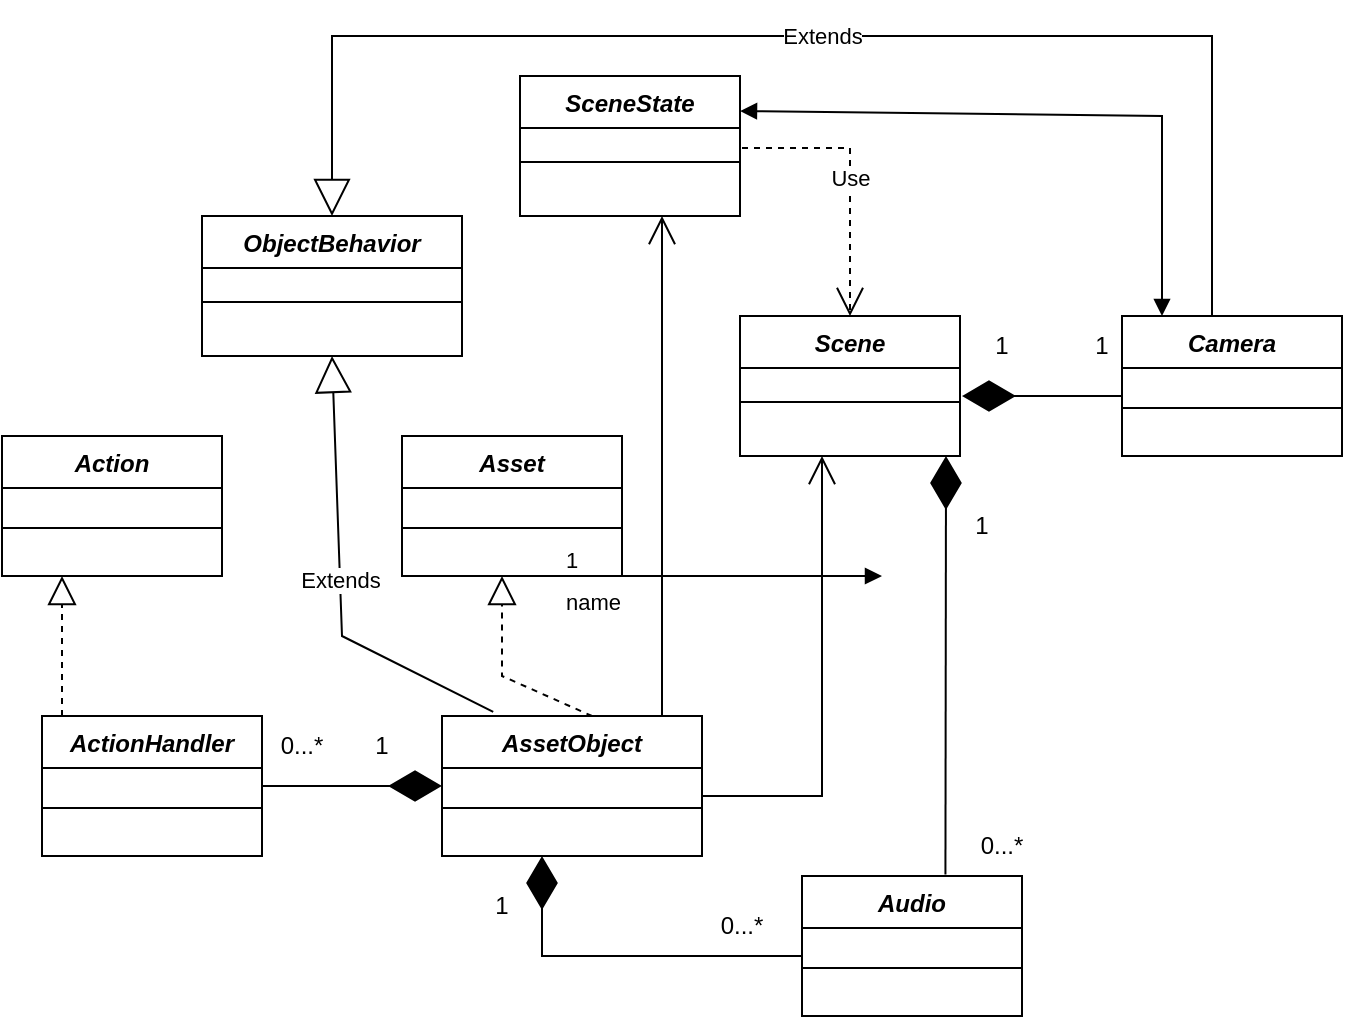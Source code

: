 <mxfile version="17.4.5" type="github">
  <diagram id="C5RBs43oDa-KdzZeNtuy" name="Page-1">
    <mxGraphModel dx="881" dy="593" grid="1" gridSize="10" guides="1" tooltips="1" connect="1" arrows="1" fold="1" page="1" pageScale="1" pageWidth="827" pageHeight="1169" math="0" shadow="0">
      <root>
        <mxCell id="WIyWlLk6GJQsqaUBKTNV-0" />
        <mxCell id="WIyWlLk6GJQsqaUBKTNV-1" parent="WIyWlLk6GJQsqaUBKTNV-0" />
        <mxCell id="zkfFHV4jXpPFQw0GAbJ--0" value="Scene" style="swimlane;fontStyle=3;align=center;verticalAlign=top;childLayout=stackLayout;horizontal=1;startSize=26;horizontalStack=0;resizeParent=1;resizeLast=0;collapsible=1;marginBottom=0;rounded=0;shadow=0;strokeWidth=1;" parent="WIyWlLk6GJQsqaUBKTNV-1" vertex="1">
          <mxGeometry x="519" y="160" width="110" height="70" as="geometry">
            <mxRectangle x="230" y="140" width="160" height="26" as="alternateBounds" />
          </mxGeometry>
        </mxCell>
        <mxCell id="zkfFHV4jXpPFQw0GAbJ--4" value="" style="line;html=1;strokeWidth=1;align=left;verticalAlign=middle;spacingTop=-1;spacingLeft=3;spacingRight=3;rotatable=0;labelPosition=right;points=[];portConstraint=eastwest;" parent="zkfFHV4jXpPFQw0GAbJ--0" vertex="1">
          <mxGeometry y="26" width="110" height="34" as="geometry" />
        </mxCell>
        <mxCell id="E-mT-LKmI_M9MyEz7AOM-1" value="Asset" style="swimlane;fontStyle=3;align=center;verticalAlign=top;childLayout=stackLayout;horizontal=1;startSize=26;horizontalStack=0;resizeParent=1;resizeLast=0;collapsible=1;marginBottom=0;rounded=0;shadow=0;strokeWidth=1;" vertex="1" parent="WIyWlLk6GJQsqaUBKTNV-1">
          <mxGeometry x="350" y="220" width="110" height="70" as="geometry">
            <mxRectangle x="230" y="140" width="160" height="26" as="alternateBounds" />
          </mxGeometry>
        </mxCell>
        <mxCell id="E-mT-LKmI_M9MyEz7AOM-2" value="" style="line;html=1;strokeWidth=1;align=left;verticalAlign=middle;spacingTop=-1;spacingLeft=3;spacingRight=3;rotatable=0;labelPosition=right;points=[];portConstraint=eastwest;" vertex="1" parent="E-mT-LKmI_M9MyEz7AOM-1">
          <mxGeometry y="26" width="110" height="40" as="geometry" />
        </mxCell>
        <mxCell id="E-mT-LKmI_M9MyEz7AOM-3" value="AssetObject" style="swimlane;fontStyle=3;align=center;verticalAlign=top;childLayout=stackLayout;horizontal=1;startSize=26;horizontalStack=0;resizeParent=1;resizeLast=0;collapsible=1;marginBottom=0;rounded=0;shadow=0;strokeWidth=1;" vertex="1" parent="WIyWlLk6GJQsqaUBKTNV-1">
          <mxGeometry x="370" y="360" width="130" height="70" as="geometry">
            <mxRectangle x="230" y="140" width="160" height="26" as="alternateBounds" />
          </mxGeometry>
        </mxCell>
        <mxCell id="E-mT-LKmI_M9MyEz7AOM-4" value="" style="line;html=1;strokeWidth=1;align=left;verticalAlign=middle;spacingTop=-1;spacingLeft=3;spacingRight=3;rotatable=0;labelPosition=right;points=[];portConstraint=eastwest;" vertex="1" parent="E-mT-LKmI_M9MyEz7AOM-3">
          <mxGeometry y="26" width="130" height="40" as="geometry" />
        </mxCell>
        <mxCell id="E-mT-LKmI_M9MyEz7AOM-8" value="" style="endArrow=block;dashed=1;endFill=0;endSize=12;html=1;rounded=0;" edge="1" parent="WIyWlLk6GJQsqaUBKTNV-1">
          <mxGeometry width="160" relative="1" as="geometry">
            <mxPoint x="445" y="360" as="sourcePoint" />
            <mxPoint x="400" y="290" as="targetPoint" />
            <Array as="points">
              <mxPoint x="400" y="340" />
            </Array>
          </mxGeometry>
        </mxCell>
        <mxCell id="E-mT-LKmI_M9MyEz7AOM-14" value="1" style="text;html=1;strokeColor=none;fillColor=none;align=center;verticalAlign=middle;whiteSpace=wrap;rounded=0;" vertex="1" parent="WIyWlLk6GJQsqaUBKTNV-1">
          <mxGeometry x="370" y="440" width="60" height="30" as="geometry" />
        </mxCell>
        <mxCell id="E-mT-LKmI_M9MyEz7AOM-16" value="Audio" style="swimlane;fontStyle=3;align=center;verticalAlign=top;childLayout=stackLayout;horizontal=1;startSize=26;horizontalStack=0;resizeParent=1;resizeLast=0;collapsible=1;marginBottom=0;rounded=0;shadow=0;strokeWidth=1;" vertex="1" parent="WIyWlLk6GJQsqaUBKTNV-1">
          <mxGeometry x="550" y="440" width="110" height="70" as="geometry">
            <mxRectangle x="230" y="140" width="160" height="26" as="alternateBounds" />
          </mxGeometry>
        </mxCell>
        <mxCell id="E-mT-LKmI_M9MyEz7AOM-17" value="" style="line;html=1;strokeWidth=1;align=left;verticalAlign=middle;spacingTop=-1;spacingLeft=3;spacingRight=3;rotatable=0;labelPosition=right;points=[];portConstraint=eastwest;" vertex="1" parent="E-mT-LKmI_M9MyEz7AOM-16">
          <mxGeometry y="26" width="110" height="40" as="geometry" />
        </mxCell>
        <mxCell id="E-mT-LKmI_M9MyEz7AOM-22" value="" style="endArrow=diamondThin;endFill=1;endSize=24;html=1;rounded=0;" edge="1" parent="WIyWlLk6GJQsqaUBKTNV-1">
          <mxGeometry width="160" relative="1" as="geometry">
            <mxPoint x="550" y="480" as="sourcePoint" />
            <mxPoint x="420" y="430" as="targetPoint" />
            <Array as="points">
              <mxPoint x="420" y="480" />
            </Array>
          </mxGeometry>
        </mxCell>
        <mxCell id="E-mT-LKmI_M9MyEz7AOM-24" value="0...*" style="text;html=1;strokeColor=none;fillColor=none;align=center;verticalAlign=middle;whiteSpace=wrap;rounded=0;" vertex="1" parent="WIyWlLk6GJQsqaUBKTNV-1">
          <mxGeometry x="490" y="450" width="60" height="30" as="geometry" />
        </mxCell>
        <mxCell id="E-mT-LKmI_M9MyEz7AOM-25" value="" style="endArrow=diamondThin;endFill=1;endSize=24;html=1;rounded=0;exitX=0.652;exitY=-0.01;exitDx=0;exitDy=0;exitPerimeter=0;" edge="1" parent="WIyWlLk6GJQsqaUBKTNV-1" source="E-mT-LKmI_M9MyEz7AOM-16">
          <mxGeometry width="160" relative="1" as="geometry">
            <mxPoint x="580" y="260" as="sourcePoint" />
            <mxPoint x="622" y="230" as="targetPoint" />
          </mxGeometry>
        </mxCell>
        <mxCell id="E-mT-LKmI_M9MyEz7AOM-26" value="0...*" style="text;html=1;strokeColor=none;fillColor=none;align=center;verticalAlign=middle;whiteSpace=wrap;rounded=0;" vertex="1" parent="WIyWlLk6GJQsqaUBKTNV-1">
          <mxGeometry x="620" y="410" width="60" height="30" as="geometry" />
        </mxCell>
        <mxCell id="E-mT-LKmI_M9MyEz7AOM-27" value="1" style="text;html=1;strokeColor=none;fillColor=none;align=center;verticalAlign=middle;whiteSpace=wrap;rounded=0;" vertex="1" parent="WIyWlLk6GJQsqaUBKTNV-1">
          <mxGeometry x="610" y="250" width="60" height="30" as="geometry" />
        </mxCell>
        <mxCell id="E-mT-LKmI_M9MyEz7AOM-31" value="ActionHandler" style="swimlane;fontStyle=3;align=center;verticalAlign=top;childLayout=stackLayout;horizontal=1;startSize=26;horizontalStack=0;resizeParent=1;resizeLast=0;collapsible=1;marginBottom=0;rounded=0;shadow=0;strokeWidth=1;" vertex="1" parent="WIyWlLk6GJQsqaUBKTNV-1">
          <mxGeometry x="170" y="360" width="110" height="70" as="geometry">
            <mxRectangle x="230" y="140" width="160" height="26" as="alternateBounds" />
          </mxGeometry>
        </mxCell>
        <mxCell id="E-mT-LKmI_M9MyEz7AOM-32" value="" style="line;html=1;strokeWidth=1;align=left;verticalAlign=middle;spacingTop=-1;spacingLeft=3;spacingRight=3;rotatable=0;labelPosition=right;points=[];portConstraint=eastwest;" vertex="1" parent="E-mT-LKmI_M9MyEz7AOM-31">
          <mxGeometry y="26" width="110" height="40" as="geometry" />
        </mxCell>
        <mxCell id="E-mT-LKmI_M9MyEz7AOM-35" value="" style="endArrow=diamondThin;endFill=1;endSize=24;html=1;rounded=0;exitX=1;exitY=0.5;exitDx=0;exitDy=0;entryX=0;entryY=0.5;entryDx=0;entryDy=0;" edge="1" parent="WIyWlLk6GJQsqaUBKTNV-1" source="E-mT-LKmI_M9MyEz7AOM-31" target="E-mT-LKmI_M9MyEz7AOM-3">
          <mxGeometry width="160" relative="1" as="geometry">
            <mxPoint x="390" y="350" as="sourcePoint" />
            <mxPoint x="550" y="350" as="targetPoint" />
          </mxGeometry>
        </mxCell>
        <mxCell id="E-mT-LKmI_M9MyEz7AOM-36" value="0...*" style="text;html=1;strokeColor=none;fillColor=none;align=center;verticalAlign=middle;whiteSpace=wrap;rounded=0;" vertex="1" parent="WIyWlLk6GJQsqaUBKTNV-1">
          <mxGeometry x="270" y="360" width="60" height="30" as="geometry" />
        </mxCell>
        <mxCell id="E-mT-LKmI_M9MyEz7AOM-37" value="1" style="text;html=1;strokeColor=none;fillColor=none;align=center;verticalAlign=middle;whiteSpace=wrap;rounded=0;" vertex="1" parent="WIyWlLk6GJQsqaUBKTNV-1">
          <mxGeometry x="310" y="360" width="60" height="30" as="geometry" />
        </mxCell>
        <mxCell id="E-mT-LKmI_M9MyEz7AOM-38" value="Camera" style="swimlane;fontStyle=3;align=center;verticalAlign=top;childLayout=stackLayout;horizontal=1;startSize=26;horizontalStack=0;resizeParent=1;resizeLast=0;collapsible=1;marginBottom=0;rounded=0;shadow=0;strokeWidth=1;" vertex="1" parent="WIyWlLk6GJQsqaUBKTNV-1">
          <mxGeometry x="710" y="160" width="110" height="70" as="geometry">
            <mxRectangle x="230" y="140" width="160" height="26" as="alternateBounds" />
          </mxGeometry>
        </mxCell>
        <mxCell id="E-mT-LKmI_M9MyEz7AOM-39" value="" style="line;html=1;strokeWidth=1;align=left;verticalAlign=middle;spacingTop=-1;spacingLeft=3;spacingRight=3;rotatable=0;labelPosition=right;points=[];portConstraint=eastwest;" vertex="1" parent="E-mT-LKmI_M9MyEz7AOM-38">
          <mxGeometry y="26" width="110" height="40" as="geometry" />
        </mxCell>
        <mxCell id="E-mT-LKmI_M9MyEz7AOM-40" value="Action" style="swimlane;fontStyle=3;align=center;verticalAlign=top;childLayout=stackLayout;horizontal=1;startSize=26;horizontalStack=0;resizeParent=1;resizeLast=0;collapsible=1;marginBottom=0;rounded=0;shadow=0;strokeWidth=1;" vertex="1" parent="WIyWlLk6GJQsqaUBKTNV-1">
          <mxGeometry x="150" y="220" width="110" height="70" as="geometry">
            <mxRectangle x="230" y="140" width="160" height="26" as="alternateBounds" />
          </mxGeometry>
        </mxCell>
        <mxCell id="E-mT-LKmI_M9MyEz7AOM-41" value="" style="line;html=1;strokeWidth=1;align=left;verticalAlign=middle;spacingTop=-1;spacingLeft=3;spacingRight=3;rotatable=0;labelPosition=right;points=[];portConstraint=eastwest;" vertex="1" parent="E-mT-LKmI_M9MyEz7AOM-40">
          <mxGeometry y="26" width="110" height="40" as="geometry" />
        </mxCell>
        <mxCell id="E-mT-LKmI_M9MyEz7AOM-42" value="" style="endArrow=block;dashed=1;endFill=0;endSize=12;html=1;rounded=0;exitX=0.5;exitY=0;exitDx=0;exitDy=0;entryX=0.5;entryY=1;entryDx=0;entryDy=0;" edge="1" parent="WIyWlLk6GJQsqaUBKTNV-1">
          <mxGeometry width="160" relative="1" as="geometry">
            <mxPoint x="180" y="360" as="sourcePoint" />
            <mxPoint x="180" y="290" as="targetPoint" />
          </mxGeometry>
        </mxCell>
        <mxCell id="E-mT-LKmI_M9MyEz7AOM-50" value="" style="endArrow=diamondThin;endFill=1;endSize=24;html=1;rounded=0;" edge="1" parent="WIyWlLk6GJQsqaUBKTNV-1">
          <mxGeometry width="160" relative="1" as="geometry">
            <mxPoint x="710" y="200" as="sourcePoint" />
            <mxPoint x="630" y="200" as="targetPoint" />
          </mxGeometry>
        </mxCell>
        <mxCell id="E-mT-LKmI_M9MyEz7AOM-51" value="1" style="text;html=1;strokeColor=none;fillColor=none;align=center;verticalAlign=middle;whiteSpace=wrap;rounded=0;" vertex="1" parent="WIyWlLk6GJQsqaUBKTNV-1">
          <mxGeometry x="670" y="160" width="60" height="30" as="geometry" />
        </mxCell>
        <mxCell id="E-mT-LKmI_M9MyEz7AOM-52" value="1" style="text;html=1;strokeColor=none;fillColor=none;align=center;verticalAlign=middle;whiteSpace=wrap;rounded=0;" vertex="1" parent="WIyWlLk6GJQsqaUBKTNV-1">
          <mxGeometry x="620" y="160" width="60" height="30" as="geometry" />
        </mxCell>
        <mxCell id="E-mT-LKmI_M9MyEz7AOM-63" value="ObjectBehavior" style="swimlane;fontStyle=3;align=center;verticalAlign=top;childLayout=stackLayout;horizontal=1;startSize=26;horizontalStack=0;resizeParent=1;resizeLast=0;collapsible=1;marginBottom=0;rounded=0;shadow=0;strokeWidth=1;" vertex="1" parent="WIyWlLk6GJQsqaUBKTNV-1">
          <mxGeometry x="250" y="110" width="130" height="70" as="geometry">
            <mxRectangle x="230" y="140" width="160" height="26" as="alternateBounds" />
          </mxGeometry>
        </mxCell>
        <mxCell id="E-mT-LKmI_M9MyEz7AOM-64" value="" style="line;html=1;strokeWidth=1;align=left;verticalAlign=middle;spacingTop=-1;spacingLeft=3;spacingRight=3;rotatable=0;labelPosition=right;points=[];portConstraint=eastwest;" vertex="1" parent="E-mT-LKmI_M9MyEz7AOM-63">
          <mxGeometry y="26" width="130" height="34" as="geometry" />
        </mxCell>
        <mxCell id="E-mT-LKmI_M9MyEz7AOM-70" value="Extends" style="endArrow=block;endSize=16;endFill=0;html=1;rounded=0;exitX=0.197;exitY=-0.029;exitDx=0;exitDy=0;entryX=0.5;entryY=1;entryDx=0;entryDy=0;exitPerimeter=0;" edge="1" parent="WIyWlLk6GJQsqaUBKTNV-1" source="E-mT-LKmI_M9MyEz7AOM-3" target="E-mT-LKmI_M9MyEz7AOM-63">
          <mxGeometry width="160" relative="1" as="geometry">
            <mxPoint x="360" y="270" as="sourcePoint" />
            <mxPoint x="360" y="160" as="targetPoint" />
            <Array as="points">
              <mxPoint x="320" y="320" />
            </Array>
          </mxGeometry>
        </mxCell>
        <mxCell id="E-mT-LKmI_M9MyEz7AOM-72" value="SceneState" style="swimlane;fontStyle=3;align=center;verticalAlign=top;childLayout=stackLayout;horizontal=1;startSize=26;horizontalStack=0;resizeParent=1;resizeLast=0;collapsible=1;marginBottom=0;rounded=0;shadow=0;strokeWidth=1;" vertex="1" parent="WIyWlLk6GJQsqaUBKTNV-1">
          <mxGeometry x="409" y="40" width="110" height="70" as="geometry">
            <mxRectangle x="230" y="140" width="160" height="26" as="alternateBounds" />
          </mxGeometry>
        </mxCell>
        <mxCell id="E-mT-LKmI_M9MyEz7AOM-73" value="" style="line;html=1;strokeWidth=1;align=left;verticalAlign=middle;spacingTop=-1;spacingLeft=3;spacingRight=3;rotatable=0;labelPosition=right;points=[];portConstraint=eastwest;" vertex="1" parent="E-mT-LKmI_M9MyEz7AOM-72">
          <mxGeometry y="26" width="110" height="34" as="geometry" />
        </mxCell>
        <mxCell id="E-mT-LKmI_M9MyEz7AOM-74" value="" style="endArrow=open;endFill=1;endSize=12;html=1;rounded=0;" edge="1" parent="WIyWlLk6GJQsqaUBKTNV-1">
          <mxGeometry width="160" relative="1" as="geometry">
            <mxPoint x="500" y="400" as="sourcePoint" />
            <mxPoint x="560" y="230" as="targetPoint" />
            <Array as="points">
              <mxPoint x="560" y="400" />
            </Array>
          </mxGeometry>
        </mxCell>
        <mxCell id="E-mT-LKmI_M9MyEz7AOM-77" value="Use" style="endArrow=open;endSize=12;dashed=1;html=1;rounded=0;entryX=0.5;entryY=0;entryDx=0;entryDy=0;" edge="1" parent="WIyWlLk6GJQsqaUBKTNV-1" target="zkfFHV4jXpPFQw0GAbJ--0">
          <mxGeometry width="160" relative="1" as="geometry">
            <mxPoint x="520" y="76" as="sourcePoint" />
            <mxPoint x="530" y="270" as="targetPoint" />
            <Array as="points">
              <mxPoint x="574" y="76" />
            </Array>
          </mxGeometry>
        </mxCell>
        <mxCell id="E-mT-LKmI_M9MyEz7AOM-85" value="Extends" style="endArrow=block;endSize=16;endFill=0;html=1;rounded=0;entryX=0.5;entryY=0;entryDx=0;entryDy=0;" edge="1" parent="WIyWlLk6GJQsqaUBKTNV-1" target="E-mT-LKmI_M9MyEz7AOM-63">
          <mxGeometry width="160" relative="1" as="geometry">
            <mxPoint x="755" y="160" as="sourcePoint" />
            <mxPoint x="325" y="190" as="targetPoint" />
            <Array as="points">
              <mxPoint x="755" y="20" />
              <mxPoint x="315" y="20" />
            </Array>
          </mxGeometry>
        </mxCell>
        <mxCell id="E-mT-LKmI_M9MyEz7AOM-86" value="" style="endArrow=block;startArrow=block;endFill=1;startFill=1;html=1;rounded=0;entryX=1;entryY=0;entryDx=0;entryDy=0;exitX=1;exitY=0.25;exitDx=0;exitDy=0;" edge="1" parent="WIyWlLk6GJQsqaUBKTNV-1" source="E-mT-LKmI_M9MyEz7AOM-72" target="E-mT-LKmI_M9MyEz7AOM-51">
          <mxGeometry width="160" relative="1" as="geometry">
            <mxPoint x="380" y="90" as="sourcePoint" />
            <mxPoint x="540" y="90" as="targetPoint" />
            <Array as="points">
              <mxPoint x="730" y="60" />
            </Array>
          </mxGeometry>
        </mxCell>
        <mxCell id="E-mT-LKmI_M9MyEz7AOM-89" value="" style="endArrow=open;endFill=1;endSize=12;html=1;rounded=0;" edge="1" parent="WIyWlLk6GJQsqaUBKTNV-1">
          <mxGeometry width="160" relative="1" as="geometry">
            <mxPoint x="480" y="360" as="sourcePoint" />
            <mxPoint x="480" y="110" as="targetPoint" />
          </mxGeometry>
        </mxCell>
        <mxCell id="E-mT-LKmI_M9MyEz7AOM-90" value="name" style="endArrow=block;endFill=1;html=1;edgeStyle=orthogonalEdgeStyle;align=left;verticalAlign=top;rounded=0;" edge="1" parent="WIyWlLk6GJQsqaUBKTNV-1">
          <mxGeometry x="-1" relative="1" as="geometry">
            <mxPoint x="430" y="290" as="sourcePoint" />
            <mxPoint x="590" y="290" as="targetPoint" />
          </mxGeometry>
        </mxCell>
        <mxCell id="E-mT-LKmI_M9MyEz7AOM-91" value="1" style="edgeLabel;resizable=0;html=1;align=left;verticalAlign=bottom;" connectable="0" vertex="1" parent="E-mT-LKmI_M9MyEz7AOM-90">
          <mxGeometry x="-1" relative="1" as="geometry" />
        </mxCell>
      </root>
    </mxGraphModel>
  </diagram>
</mxfile>
